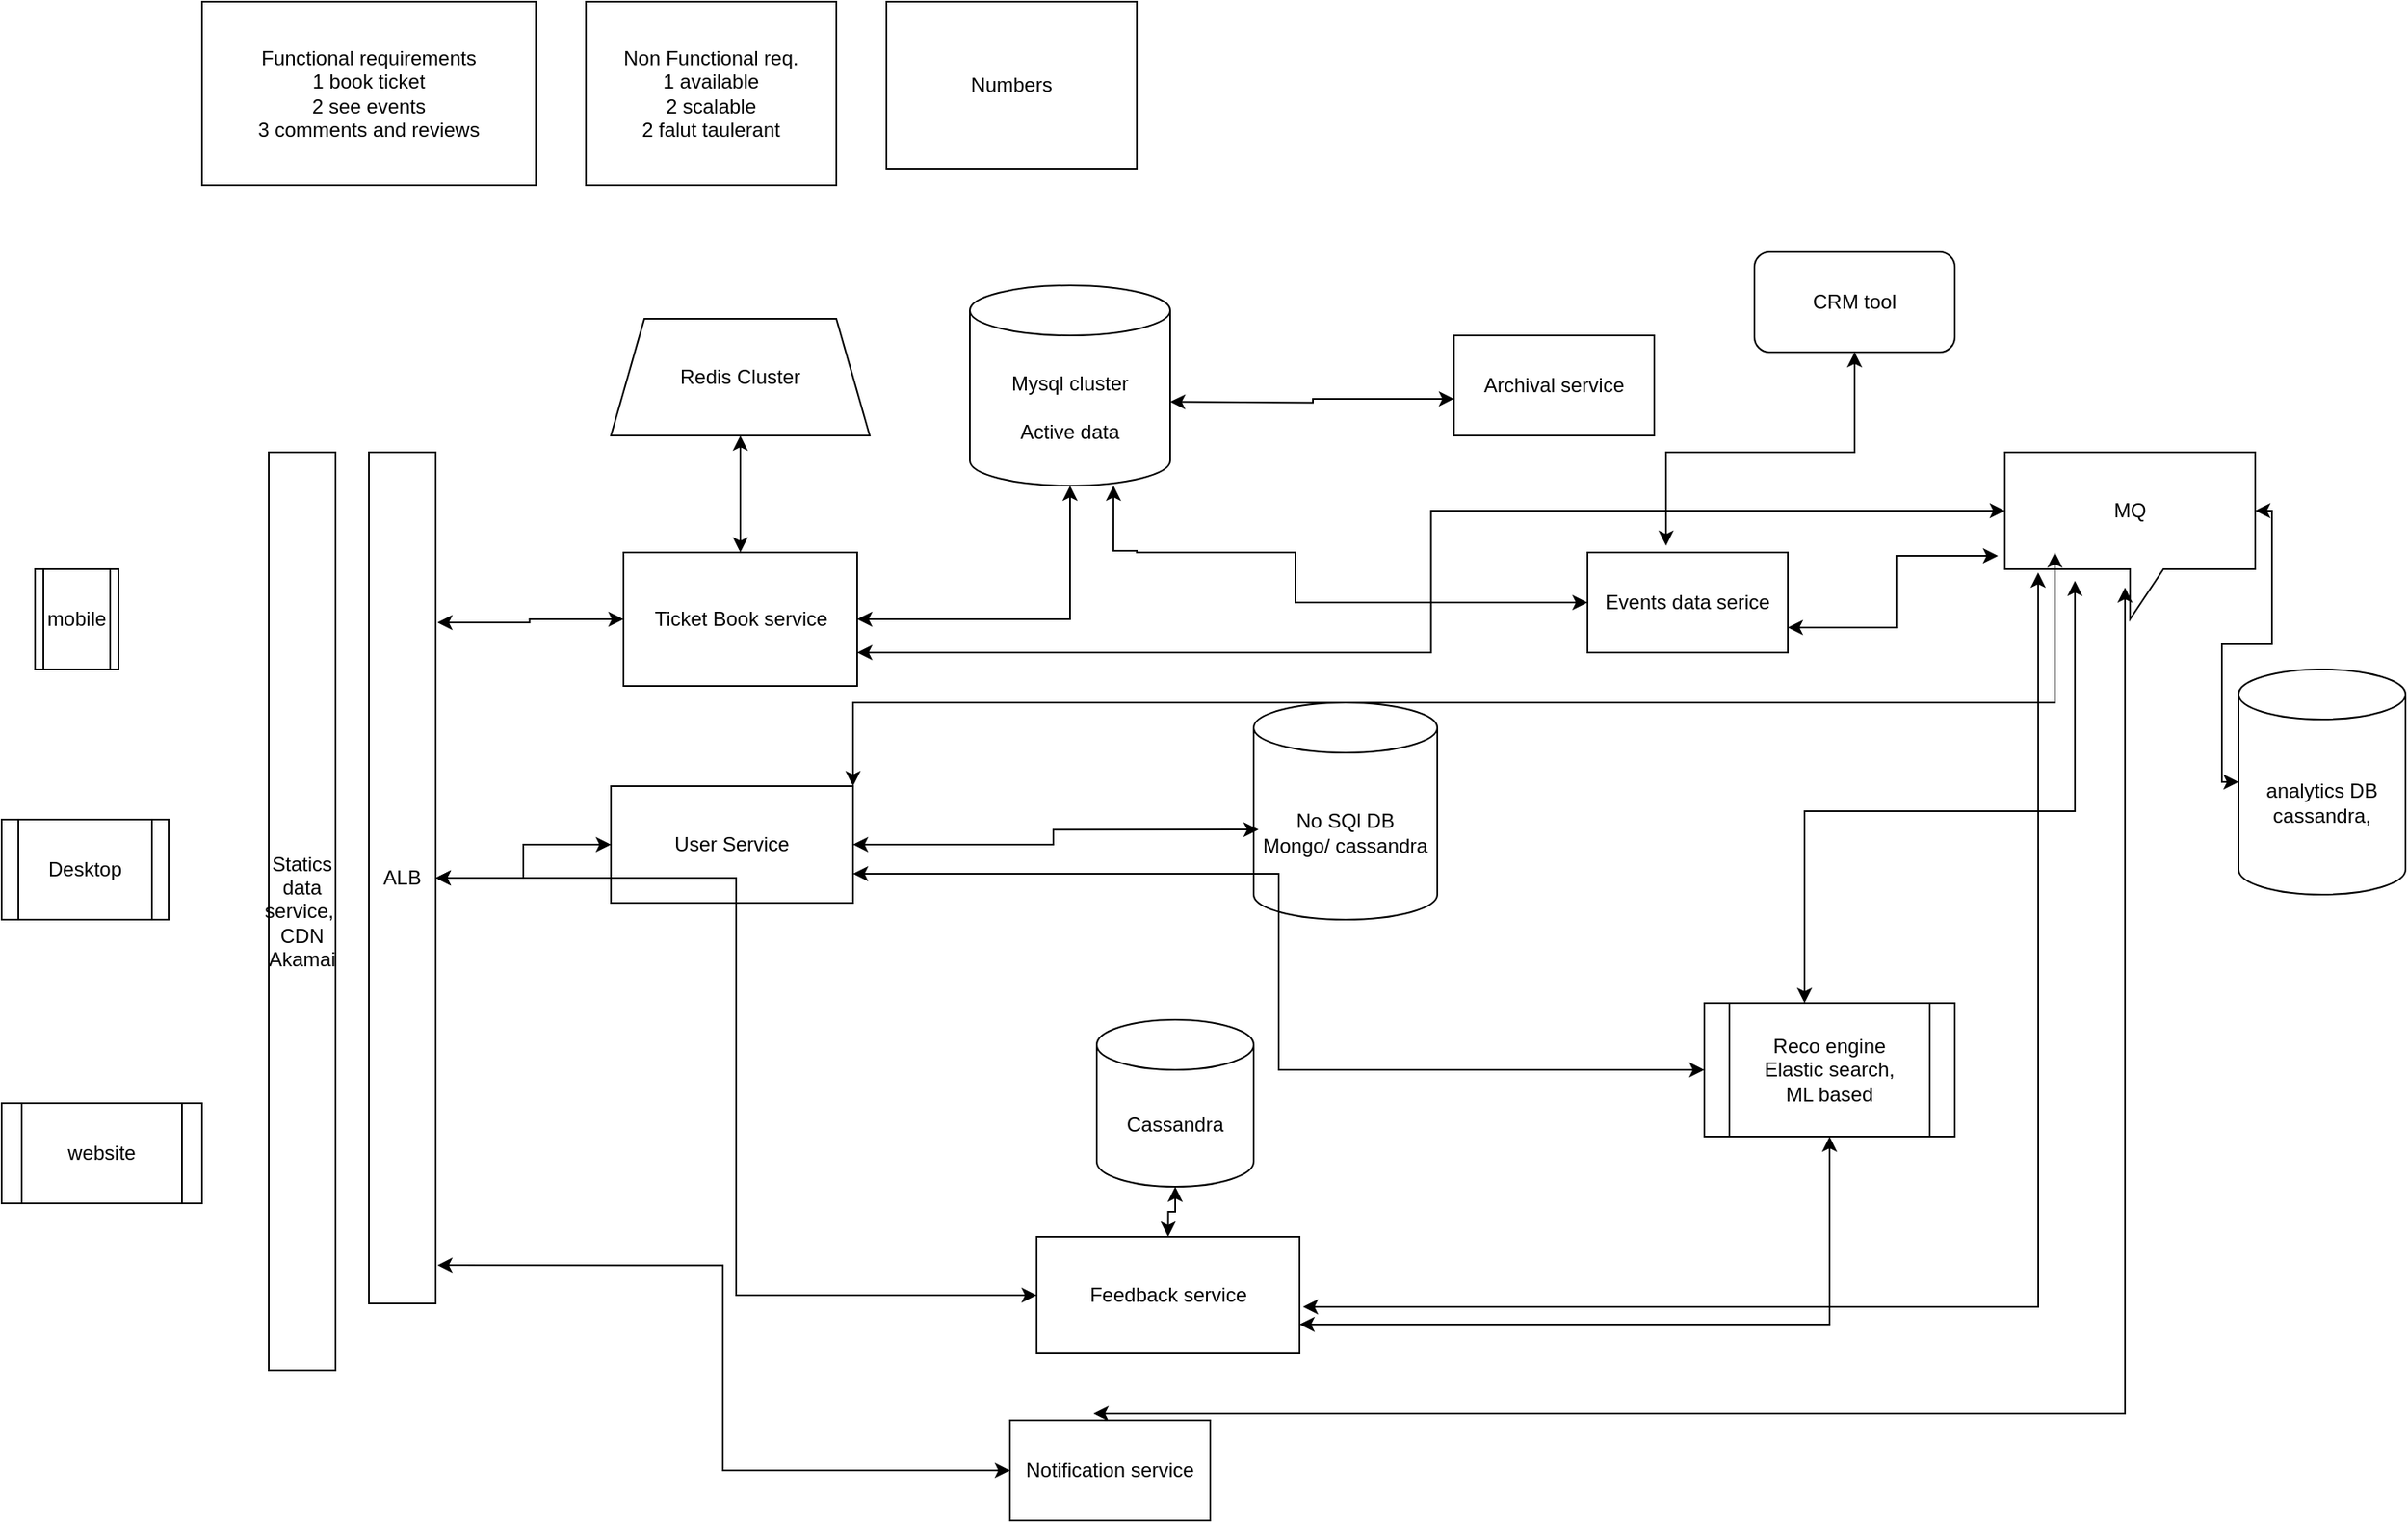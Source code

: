 <mxfile version="22.1.9" type="github">
  <diagram name="Page-1" id="bChGm6jLwcOpOLXwFeDs">
    <mxGraphModel dx="2261" dy="1972" grid="1" gridSize="10" guides="1" tooltips="1" connect="1" arrows="1" fold="1" page="1" pageScale="1" pageWidth="827" pageHeight="1169" math="0" shadow="0">
      <root>
        <mxCell id="0" />
        <mxCell id="1" parent="0" />
        <mxCell id="DaNwvMT5CMJ3vjh57-_K-1" value="Functional requirements&lt;br&gt;1 book ticket&lt;br&gt;2 see events&lt;br&gt;3 comments and reviews" style="rounded=0;whiteSpace=wrap;html=1;" vertex="1" parent="1">
          <mxGeometry x="-190" y="-170" width="200" height="110" as="geometry" />
        </mxCell>
        <mxCell id="DaNwvMT5CMJ3vjh57-_K-2" value="Non Functional req.&lt;br&gt;1 available&lt;br&gt;2 scalable&lt;br&gt;2 falut taulerant" style="rounded=0;whiteSpace=wrap;html=1;" vertex="1" parent="1">
          <mxGeometry x="40" y="-170" width="150" height="110" as="geometry" />
        </mxCell>
        <mxCell id="DaNwvMT5CMJ3vjh57-_K-3" value="Numbers" style="rounded=0;whiteSpace=wrap;html=1;" vertex="1" parent="1">
          <mxGeometry x="220" y="-170" width="150" height="100" as="geometry" />
        </mxCell>
        <mxCell id="DaNwvMT5CMJ3vjh57-_K-4" value="Ticket Book service" style="rounded=0;whiteSpace=wrap;html=1;" vertex="1" parent="1">
          <mxGeometry x="62.5" y="160" width="140" height="80" as="geometry" />
        </mxCell>
        <mxCell id="DaNwvMT5CMJ3vjh57-_K-5" value="mobile" style="shape=process;whiteSpace=wrap;html=1;backgroundOutline=1;" vertex="1" parent="1">
          <mxGeometry x="-290" y="170" width="50" height="60" as="geometry" />
        </mxCell>
        <mxCell id="DaNwvMT5CMJ3vjh57-_K-6" value="Desktop" style="shape=process;whiteSpace=wrap;html=1;backgroundOutline=1;" vertex="1" parent="1">
          <mxGeometry x="-310" y="320" width="100" height="60" as="geometry" />
        </mxCell>
        <mxCell id="DaNwvMT5CMJ3vjh57-_K-7" value="website" style="shape=process;whiteSpace=wrap;html=1;backgroundOutline=1;" vertex="1" parent="1">
          <mxGeometry x="-310" y="490" width="120" height="60" as="geometry" />
        </mxCell>
        <mxCell id="DaNwvMT5CMJ3vjh57-_K-9" value="ALB" style="rounded=0;whiteSpace=wrap;html=1;" vertex="1" parent="1">
          <mxGeometry x="-90" y="100" width="40" height="510" as="geometry" />
        </mxCell>
        <mxCell id="DaNwvMT5CMJ3vjh57-_K-10" value="Redis Cluster" style="shape=trapezoid;perimeter=trapezoidPerimeter;whiteSpace=wrap;html=1;fixedSize=1;" vertex="1" parent="1">
          <mxGeometry x="55" y="20" width="155" height="70" as="geometry" />
        </mxCell>
        <mxCell id="DaNwvMT5CMJ3vjh57-_K-11" value="" style="endArrow=classic;startArrow=classic;html=1;rounded=0;edgeStyle=orthogonalEdgeStyle;entryX=0.5;entryY=1;entryDx=0;entryDy=0;exitX=0.5;exitY=0;exitDx=0;exitDy=0;" edge="1" parent="1" source="DaNwvMT5CMJ3vjh57-_K-4" target="DaNwvMT5CMJ3vjh57-_K-10">
          <mxGeometry width="50" height="50" relative="1" as="geometry">
            <mxPoint x="390" y="270" as="sourcePoint" />
            <mxPoint x="440" y="220" as="targetPoint" />
          </mxGeometry>
        </mxCell>
        <mxCell id="DaNwvMT5CMJ3vjh57-_K-12" value="Mysql cluster&lt;br&gt;&lt;br&gt;Active data" style="shape=cylinder3;whiteSpace=wrap;html=1;boundedLbl=1;backgroundOutline=1;size=15;" vertex="1" parent="1">
          <mxGeometry x="270" width="120" height="120" as="geometry" />
        </mxCell>
        <mxCell id="DaNwvMT5CMJ3vjh57-_K-13" value="" style="endArrow=classic;startArrow=classic;html=1;rounded=0;edgeStyle=orthogonalEdgeStyle;exitX=1;exitY=0.5;exitDx=0;exitDy=0;entryX=0.5;entryY=1;entryDx=0;entryDy=0;entryPerimeter=0;" edge="1" parent="1" source="DaNwvMT5CMJ3vjh57-_K-4" target="DaNwvMT5CMJ3vjh57-_K-12">
          <mxGeometry width="50" height="50" relative="1" as="geometry">
            <mxPoint x="390" y="270" as="sourcePoint" />
            <mxPoint x="440" y="220" as="targetPoint" />
          </mxGeometry>
        </mxCell>
        <mxCell id="DaNwvMT5CMJ3vjh57-_K-14" value="User Service" style="rounded=0;whiteSpace=wrap;html=1;" vertex="1" parent="1">
          <mxGeometry x="55" y="300" width="145" height="70" as="geometry" />
        </mxCell>
        <mxCell id="DaNwvMT5CMJ3vjh57-_K-15" value="No SQl DB&lt;br&gt;Mongo/ cassandra" style="shape=cylinder3;whiteSpace=wrap;html=1;boundedLbl=1;backgroundOutline=1;size=15;" vertex="1" parent="1">
          <mxGeometry x="440" y="250" width="110" height="130" as="geometry" />
        </mxCell>
        <mxCell id="DaNwvMT5CMJ3vjh57-_K-16" value="" style="endArrow=classic;startArrow=classic;html=1;rounded=0;edgeStyle=orthogonalEdgeStyle;entryX=1;entryY=0.5;entryDx=0;entryDy=0;exitX=0;exitY=0.5;exitDx=0;exitDy=0;" edge="1" parent="1" source="DaNwvMT5CMJ3vjh57-_K-14" target="DaNwvMT5CMJ3vjh57-_K-9">
          <mxGeometry width="50" height="50" relative="1" as="geometry">
            <mxPoint x="390" y="270" as="sourcePoint" />
            <mxPoint x="440" y="220" as="targetPoint" />
          </mxGeometry>
        </mxCell>
        <mxCell id="DaNwvMT5CMJ3vjh57-_K-17" value="" style="endArrow=classic;startArrow=classic;html=1;rounded=0;edgeStyle=orthogonalEdgeStyle;entryX=1.025;entryY=0.2;entryDx=0;entryDy=0;entryPerimeter=0;exitX=0;exitY=0.5;exitDx=0;exitDy=0;" edge="1" parent="1" source="DaNwvMT5CMJ3vjh57-_K-4" target="DaNwvMT5CMJ3vjh57-_K-9">
          <mxGeometry width="50" height="50" relative="1" as="geometry">
            <mxPoint x="390" y="270" as="sourcePoint" />
            <mxPoint x="440" y="220" as="targetPoint" />
          </mxGeometry>
        </mxCell>
        <mxCell id="DaNwvMT5CMJ3vjh57-_K-18" value="" style="endArrow=classic;startArrow=classic;html=1;rounded=0;edgeStyle=orthogonalEdgeStyle;entryX=1;entryY=0.5;entryDx=0;entryDy=0;exitX=0.027;exitY=0.585;exitDx=0;exitDy=0;exitPerimeter=0;" edge="1" parent="1" source="DaNwvMT5CMJ3vjh57-_K-15" target="DaNwvMT5CMJ3vjh57-_K-14">
          <mxGeometry width="50" height="50" relative="1" as="geometry">
            <mxPoint x="390" y="270" as="sourcePoint" />
            <mxPoint x="440" y="220" as="targetPoint" />
          </mxGeometry>
        </mxCell>
        <mxCell id="DaNwvMT5CMJ3vjh57-_K-19" value="MQ" style="shape=callout;whiteSpace=wrap;html=1;perimeter=calloutPerimeter;" vertex="1" parent="1">
          <mxGeometry x="890" y="100" width="150" height="100" as="geometry" />
        </mxCell>
        <mxCell id="DaNwvMT5CMJ3vjh57-_K-20" value="" style="endArrow=classic;startArrow=classic;html=1;rounded=0;edgeStyle=orthogonalEdgeStyle;entryX=0;entryY=0;entryDx=0;entryDy=35;entryPerimeter=0;exitX=1;exitY=0.75;exitDx=0;exitDy=0;" edge="1" parent="1" source="DaNwvMT5CMJ3vjh57-_K-4" target="DaNwvMT5CMJ3vjh57-_K-19">
          <mxGeometry width="50" height="50" relative="1" as="geometry">
            <mxPoint x="390" y="270" as="sourcePoint" />
            <mxPoint x="440" y="220" as="targetPoint" />
          </mxGeometry>
        </mxCell>
        <mxCell id="DaNwvMT5CMJ3vjh57-_K-21" value="" style="endArrow=classic;startArrow=classic;html=1;rounded=0;edgeStyle=orthogonalEdgeStyle;exitX=1;exitY=0;exitDx=0;exitDy=0;entryX=0.2;entryY=0.6;entryDx=0;entryDy=0;entryPerimeter=0;" edge="1" parent="1" source="DaNwvMT5CMJ3vjh57-_K-14" target="DaNwvMT5CMJ3vjh57-_K-19">
          <mxGeometry width="50" height="50" relative="1" as="geometry">
            <mxPoint x="390" y="270" as="sourcePoint" />
            <mxPoint x="440" y="220" as="targetPoint" />
          </mxGeometry>
        </mxCell>
        <mxCell id="DaNwvMT5CMJ3vjh57-_K-23" value="" style="endArrow=classic;startArrow=classic;html=1;rounded=0;edgeStyle=orthogonalEdgeStyle;entryX=0;entryY=0;entryDx=150;entryDy=35;entryPerimeter=0;exitX=0;exitY=0.5;exitDx=0;exitDy=0;exitPerimeter=0;" edge="1" parent="1" source="DaNwvMT5CMJ3vjh57-_K-24" target="DaNwvMT5CMJ3vjh57-_K-19">
          <mxGeometry width="50" height="50" relative="1" as="geometry">
            <mxPoint x="740" y="340" as="sourcePoint" />
            <mxPoint x="440" y="220" as="targetPoint" />
          </mxGeometry>
        </mxCell>
        <mxCell id="DaNwvMT5CMJ3vjh57-_K-24" value="analytics DB&lt;br&gt;cassandra,&lt;br&gt;" style="shape=cylinder3;whiteSpace=wrap;html=1;boundedLbl=1;backgroundOutline=1;size=15;" vertex="1" parent="1">
          <mxGeometry x="1030" y="230" width="100" height="135" as="geometry" />
        </mxCell>
        <mxCell id="DaNwvMT5CMJ3vjh57-_K-25" value="" style="endArrow=classic;startArrow=classic;html=1;rounded=0;edgeStyle=orthogonalEdgeStyle;entryX=0;entryY=0.633;entryDx=0;entryDy=0;entryPerimeter=0;" edge="1" parent="1" target="DaNwvMT5CMJ3vjh57-_K-26">
          <mxGeometry width="50" height="50" relative="1" as="geometry">
            <mxPoint x="390" y="69.75" as="sourcePoint" />
            <mxPoint x="620" y="39.75" as="targetPoint" />
          </mxGeometry>
        </mxCell>
        <mxCell id="DaNwvMT5CMJ3vjh57-_K-26" value="Archival service" style="rounded=0;whiteSpace=wrap;html=1;" vertex="1" parent="1">
          <mxGeometry x="560" y="30" width="120" height="60" as="geometry" />
        </mxCell>
        <mxCell id="DaNwvMT5CMJ3vjh57-_K-27" value="Feedback service" style="rounded=0;whiteSpace=wrap;html=1;" vertex="1" parent="1">
          <mxGeometry x="310" y="570" width="157.5" height="70" as="geometry" />
        </mxCell>
        <mxCell id="DaNwvMT5CMJ3vjh57-_K-28" value="Notification service" style="rounded=0;whiteSpace=wrap;html=1;" vertex="1" parent="1">
          <mxGeometry x="294" y="680" width="120" height="60" as="geometry" />
        </mxCell>
        <mxCell id="DaNwvMT5CMJ3vjh57-_K-29" value="" style="endArrow=classic;startArrow=classic;html=1;rounded=0;edgeStyle=orthogonalEdgeStyle;entryX=0.48;entryY=0.81;entryDx=0;entryDy=0;entryPerimeter=0;exitX=0.417;exitY=-0.067;exitDx=0;exitDy=0;exitPerimeter=0;" edge="1" parent="1" source="DaNwvMT5CMJ3vjh57-_K-28" target="DaNwvMT5CMJ3vjh57-_K-19">
          <mxGeometry width="50" height="50" relative="1" as="geometry">
            <mxPoint x="390" y="370" as="sourcePoint" />
            <mxPoint x="440" y="320" as="targetPoint" />
          </mxGeometry>
        </mxCell>
        <mxCell id="DaNwvMT5CMJ3vjh57-_K-30" value="" style="endArrow=classic;startArrow=classic;html=1;rounded=0;edgeStyle=orthogonalEdgeStyle;exitX=1.013;exitY=0.6;exitDx=0;exitDy=0;exitPerimeter=0;entryX=0.133;entryY=0.72;entryDx=0;entryDy=0;entryPerimeter=0;" edge="1" parent="1" source="DaNwvMT5CMJ3vjh57-_K-27" target="DaNwvMT5CMJ3vjh57-_K-19">
          <mxGeometry width="50" height="50" relative="1" as="geometry">
            <mxPoint x="390" y="370" as="sourcePoint" />
            <mxPoint x="440" y="320" as="targetPoint" />
          </mxGeometry>
        </mxCell>
        <mxCell id="DaNwvMT5CMJ3vjh57-_K-31" value="" style="endArrow=classic;startArrow=classic;html=1;rounded=0;edgeStyle=orthogonalEdgeStyle;exitX=0;exitY=0.5;exitDx=0;exitDy=0;" edge="1" parent="1" source="DaNwvMT5CMJ3vjh57-_K-27" target="DaNwvMT5CMJ3vjh57-_K-9">
          <mxGeometry width="50" height="50" relative="1" as="geometry">
            <mxPoint x="390" y="370" as="sourcePoint" />
            <mxPoint x="440" y="320" as="targetPoint" />
          </mxGeometry>
        </mxCell>
        <mxCell id="DaNwvMT5CMJ3vjh57-_K-32" value="Statics data service,&amp;nbsp;&lt;br&gt;CDN Akamai" style="rounded=0;whiteSpace=wrap;html=1;" vertex="1" parent="1">
          <mxGeometry x="-150" y="100" width="40" height="550" as="geometry" />
        </mxCell>
        <mxCell id="DaNwvMT5CMJ3vjh57-_K-36" value="" style="endArrow=classic;startArrow=classic;html=1;rounded=0;edgeStyle=orthogonalEdgeStyle;entryX=0;entryY=0.5;entryDx=0;entryDy=0;exitX=1.025;exitY=0.955;exitDx=0;exitDy=0;exitPerimeter=0;" edge="1" parent="1" source="DaNwvMT5CMJ3vjh57-_K-9" target="DaNwvMT5CMJ3vjh57-_K-28">
          <mxGeometry width="50" height="50" relative="1" as="geometry">
            <mxPoint x="210" y="620" as="sourcePoint" />
            <mxPoint x="260" y="570" as="targetPoint" />
          </mxGeometry>
        </mxCell>
        <mxCell id="DaNwvMT5CMJ3vjh57-_K-37" value="Cassandra" style="shape=cylinder3;whiteSpace=wrap;html=1;boundedLbl=1;backgroundOutline=1;size=15;" vertex="1" parent="1">
          <mxGeometry x="346" y="440" width="94" height="100" as="geometry" />
        </mxCell>
        <mxCell id="DaNwvMT5CMJ3vjh57-_K-38" value="" style="endArrow=classic;startArrow=classic;html=1;rounded=0;edgeStyle=orthogonalEdgeStyle;exitX=1;exitY=0.75;exitDx=0;exitDy=0;" edge="1" parent="1" source="DaNwvMT5CMJ3vjh57-_K-27" target="DaNwvMT5CMJ3vjh57-_K-39">
          <mxGeometry width="50" height="50" relative="1" as="geometry">
            <mxPoint x="359.72" y="500" as="sourcePoint" />
            <mxPoint x="409.72" y="450" as="targetPoint" />
          </mxGeometry>
        </mxCell>
        <mxCell id="DaNwvMT5CMJ3vjh57-_K-39" value="Reco engine&lt;br&gt;Elastic search,&lt;br&gt;ML based" style="shape=process;whiteSpace=wrap;html=1;backgroundOutline=1;" vertex="1" parent="1">
          <mxGeometry x="710" y="430" width="150" height="80" as="geometry" />
        </mxCell>
        <mxCell id="DaNwvMT5CMJ3vjh57-_K-40" value="" style="endArrow=classic;startArrow=classic;html=1;rounded=0;edgeStyle=orthogonalEdgeStyle;entryX=0.5;entryY=1;entryDx=0;entryDy=0;entryPerimeter=0;exitX=0.5;exitY=0;exitDx=0;exitDy=0;" edge="1" parent="1" source="DaNwvMT5CMJ3vjh57-_K-27" target="DaNwvMT5CMJ3vjh57-_K-37">
          <mxGeometry width="50" height="50" relative="1" as="geometry">
            <mxPoint x="390" y="370" as="sourcePoint" />
            <mxPoint x="440" y="320" as="targetPoint" />
          </mxGeometry>
        </mxCell>
        <mxCell id="DaNwvMT5CMJ3vjh57-_K-41" value="" style="endArrow=classic;startArrow=classic;html=1;rounded=0;edgeStyle=orthogonalEdgeStyle;entryX=0;entryY=0.5;entryDx=0;entryDy=0;exitX=1;exitY=0.75;exitDx=0;exitDy=0;" edge="1" parent="1" source="DaNwvMT5CMJ3vjh57-_K-14" target="DaNwvMT5CMJ3vjh57-_K-39">
          <mxGeometry width="50" height="50" relative="1" as="geometry">
            <mxPoint x="390" y="370" as="sourcePoint" />
            <mxPoint x="440" y="320" as="targetPoint" />
          </mxGeometry>
        </mxCell>
        <mxCell id="DaNwvMT5CMJ3vjh57-_K-42" value="Events data serice" style="rounded=0;whiteSpace=wrap;html=1;" vertex="1" parent="1">
          <mxGeometry x="640" y="160" width="120" height="60" as="geometry" />
        </mxCell>
        <mxCell id="DaNwvMT5CMJ3vjh57-_K-43" value="" style="endArrow=classic;startArrow=classic;html=1;rounded=0;edgeStyle=orthogonalEdgeStyle;exitX=0.392;exitY=-0.067;exitDx=0;exitDy=0;exitPerimeter=0;" edge="1" parent="1" source="DaNwvMT5CMJ3vjh57-_K-42" target="DaNwvMT5CMJ3vjh57-_K-44">
          <mxGeometry width="50" height="50" relative="1" as="geometry">
            <mxPoint x="749.5" y="70" as="sourcePoint" />
            <mxPoint x="800" y="10" as="targetPoint" />
          </mxGeometry>
        </mxCell>
        <mxCell id="DaNwvMT5CMJ3vjh57-_K-44" value="CRM tool&lt;br&gt;" style="rounded=1;whiteSpace=wrap;html=1;" vertex="1" parent="1">
          <mxGeometry x="740" y="-20" width="120" height="60" as="geometry" />
        </mxCell>
        <mxCell id="DaNwvMT5CMJ3vjh57-_K-45" value="" style="endArrow=classic;startArrow=classic;html=1;rounded=0;edgeStyle=orthogonalEdgeStyle;exitX=0.4;exitY=0;exitDx=0;exitDy=0;exitPerimeter=0;entryX=0.28;entryY=0.77;entryDx=0;entryDy=0;entryPerimeter=0;" edge="1" parent="1" source="DaNwvMT5CMJ3vjh57-_K-39" target="DaNwvMT5CMJ3vjh57-_K-19">
          <mxGeometry width="50" height="50" relative="1" as="geometry">
            <mxPoint x="670" y="270" as="sourcePoint" />
            <mxPoint x="720" y="220" as="targetPoint" />
          </mxGeometry>
        </mxCell>
        <mxCell id="DaNwvMT5CMJ3vjh57-_K-46" value="" style="endArrow=classic;startArrow=classic;html=1;rounded=0;edgeStyle=orthogonalEdgeStyle;entryX=-0.027;entryY=0.62;entryDx=0;entryDy=0;entryPerimeter=0;exitX=1;exitY=0.75;exitDx=0;exitDy=0;" edge="1" parent="1" source="DaNwvMT5CMJ3vjh57-_K-42" target="DaNwvMT5CMJ3vjh57-_K-19">
          <mxGeometry width="50" height="50" relative="1" as="geometry">
            <mxPoint x="390" y="370" as="sourcePoint" />
            <mxPoint x="440" y="320" as="targetPoint" />
          </mxGeometry>
        </mxCell>
        <mxCell id="DaNwvMT5CMJ3vjh57-_K-47" value="" style="endArrow=classic;startArrow=classic;html=1;rounded=0;edgeStyle=orthogonalEdgeStyle;entryX=0;entryY=0.5;entryDx=0;entryDy=0;exitX=0.717;exitY=1;exitDx=0;exitDy=0;exitPerimeter=0;" edge="1" parent="1" source="DaNwvMT5CMJ3vjh57-_K-12" target="DaNwvMT5CMJ3vjh57-_K-42">
          <mxGeometry width="50" height="50" relative="1" as="geometry">
            <mxPoint x="410" y="120" as="sourcePoint" />
            <mxPoint x="464" y="109" as="targetPoint" />
            <Array as="points">
              <mxPoint x="356" y="159" />
              <mxPoint x="370" y="159" />
              <mxPoint x="370" y="160" />
              <mxPoint x="465" y="160" />
              <mxPoint x="465" y="190" />
            </Array>
          </mxGeometry>
        </mxCell>
      </root>
    </mxGraphModel>
  </diagram>
</mxfile>
